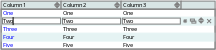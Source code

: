 <?xml version="1.0" encoding="UTF-8"?>
<dia:diagram xmlns:dia="http://www.lysator.liu.se/~alla/dia/">
  <dia:layer name="Hintergrund" visible="true" active="true">
    <dia:object type="Standard - Box" version="0" id="O0">
      <dia:attribute name="obj_pos">
        <dia:point val="1,1.4"/>
      </dia:attribute>
      <dia:attribute name="obj_bb">
        <dia:rectangle val="0.995,1.395;11.705,3.405"/>
      </dia:attribute>
      <dia:attribute name="elem_corner">
        <dia:point val="1,1.4"/>
      </dia:attribute>
      <dia:attribute name="elem_width">
        <dia:real val="10.7"/>
      </dia:attribute>
      <dia:attribute name="elem_height">
        <dia:real val="2.0"/>
      </dia:attribute>
      <dia:attribute name="border_width">
        <dia:real val="0.01"/>
      </dia:attribute>
      <dia:attribute name="border_color">
        <dia:color val="#7f7f7f"/>
      </dia:attribute>
      <dia:attribute name="show_background">
        <dia:boolean val="true"/>
      </dia:attribute>
    </dia:object>
    <dia:object type="Standard - Box" version="0" id="O1">
      <dia:attribute name="obj_pos">
        <dia:point val="1,1.8"/>
      </dia:attribute>
      <dia:attribute name="obj_bb">
        <dia:rectangle val="0.995,1.795;11.705,2.205"/>
      </dia:attribute>
      <dia:attribute name="elem_corner">
        <dia:point val="1,1.8"/>
      </dia:attribute>
      <dia:attribute name="elem_width">
        <dia:real val="10.7"/>
      </dia:attribute>
      <dia:attribute name="elem_height">
        <dia:real val="0.4"/>
      </dia:attribute>
      <dia:attribute name="border_width">
        <dia:real val="0.01"/>
      </dia:attribute>
      <dia:attribute name="border_color">
        <dia:color val="#e5f3f3"/>
      </dia:attribute>
      <dia:attribute name="inner_color">
        <dia:color val="#e5f3f3"/>
      </dia:attribute>
      <dia:attribute name="show_background">
        <dia:boolean val="true"/>
      </dia:attribute>
    </dia:object>
    <dia:object type="Standard - Text" version="1" id="O2">
      <dia:attribute name="obj_pos">
        <dia:point val="1.1,1.7"/>
      </dia:attribute>
      <dia:attribute name="obj_bb">
        <dia:rectangle val="1.1,1.397;1.607,1.772"/>
      </dia:attribute>
      <dia:attribute name="text">
        <dia:composite type="text">
          <dia:attribute name="string">
            <dia:string>#One#</dia:string>
          </dia:attribute>
          <dia:attribute name="font">
            <dia:font family="Segoe UI Light" style="32" name="Courier"/>
          </dia:attribute>
          <dia:attribute name="height">
            <dia:real val="0.353"/>
          </dia:attribute>
          <dia:attribute name="pos">
            <dia:point val="1.1,1.7"/>
          </dia:attribute>
          <dia:attribute name="color">
            <dia:color val="#0000ff"/>
          </dia:attribute>
          <dia:attribute name="alignment">
            <dia:enum val="0"/>
          </dia:attribute>
        </dia:composite>
      </dia:attribute>
      <dia:attribute name="valign">
        <dia:enum val="3"/>
      </dia:attribute>
    </dia:object>
    <dia:object type="Standard - Box" version="0" id="O3">
      <dia:attribute name="obj_pos">
        <dia:point val="1,1"/>
      </dia:attribute>
      <dia:attribute name="obj_bb">
        <dia:rectangle val="0.995,0.995;4.005,1.405"/>
      </dia:attribute>
      <dia:attribute name="elem_corner">
        <dia:point val="1,1"/>
      </dia:attribute>
      <dia:attribute name="elem_width">
        <dia:real val="3"/>
      </dia:attribute>
      <dia:attribute name="elem_height">
        <dia:real val="0.4"/>
      </dia:attribute>
      <dia:attribute name="border_width">
        <dia:real val="0.01"/>
      </dia:attribute>
      <dia:attribute name="border_color">
        <dia:color val="#7f7f7f"/>
      </dia:attribute>
      <dia:attribute name="inner_color">
        <dia:color val="#d8e5e5"/>
      </dia:attribute>
      <dia:attribute name="show_background">
        <dia:boolean val="true"/>
      </dia:attribute>
    </dia:object>
    <dia:object type="Standard - Box" version="0" id="O4">
      <dia:attribute name="obj_pos">
        <dia:point val="4,1"/>
      </dia:attribute>
      <dia:attribute name="obj_bb">
        <dia:rectangle val="3.995,0.995;7.005,1.405"/>
      </dia:attribute>
      <dia:attribute name="elem_corner">
        <dia:point val="4,1"/>
      </dia:attribute>
      <dia:attribute name="elem_width">
        <dia:real val="3"/>
      </dia:attribute>
      <dia:attribute name="elem_height">
        <dia:real val="0.4"/>
      </dia:attribute>
      <dia:attribute name="border_width">
        <dia:real val="0.01"/>
      </dia:attribute>
      <dia:attribute name="border_color">
        <dia:color val="#7f7f7f"/>
      </dia:attribute>
      <dia:attribute name="inner_color">
        <dia:color val="#d8e5e5"/>
      </dia:attribute>
      <dia:attribute name="show_background">
        <dia:boolean val="true"/>
      </dia:attribute>
    </dia:object>
    <dia:object type="Standard - Box" version="0" id="O5">
      <dia:attribute name="obj_pos">
        <dia:point val="7,1"/>
      </dia:attribute>
      <dia:attribute name="obj_bb">
        <dia:rectangle val="6.995,0.995;10.005,1.405"/>
      </dia:attribute>
      <dia:attribute name="elem_corner">
        <dia:point val="7,1"/>
      </dia:attribute>
      <dia:attribute name="elem_width">
        <dia:real val="3"/>
      </dia:attribute>
      <dia:attribute name="elem_height">
        <dia:real val="0.4"/>
      </dia:attribute>
      <dia:attribute name="border_width">
        <dia:real val="0.01"/>
      </dia:attribute>
      <dia:attribute name="border_color">
        <dia:color val="#7f7f7f"/>
      </dia:attribute>
      <dia:attribute name="inner_color">
        <dia:color val="#d8e5e5"/>
      </dia:attribute>
      <dia:attribute name="show_background">
        <dia:boolean val="true"/>
      </dia:attribute>
    </dia:object>
    <dia:object type="Standard - Text" version="1" id="O6">
      <dia:attribute name="obj_pos">
        <dia:point val="1.1,1.3"/>
      </dia:attribute>
      <dia:attribute name="obj_bb">
        <dia:rectangle val="1.1,0.998;2.245,1.373"/>
      </dia:attribute>
      <dia:attribute name="text">
        <dia:composite type="text">
          <dia:attribute name="string">
            <dia:string>#Column 1#</dia:string>
          </dia:attribute>
          <dia:attribute name="font">
            <dia:font family="Segoe UI Light" style="32" name="Courier"/>
          </dia:attribute>
          <dia:attribute name="height">
            <dia:real val="0.353"/>
          </dia:attribute>
          <dia:attribute name="pos">
            <dia:point val="1.1,1.3"/>
          </dia:attribute>
          <dia:attribute name="color">
            <dia:color val="#000000"/>
          </dia:attribute>
          <dia:attribute name="alignment">
            <dia:enum val="0"/>
          </dia:attribute>
        </dia:composite>
      </dia:attribute>
      <dia:attribute name="valign">
        <dia:enum val="3"/>
      </dia:attribute>
    </dia:object>
    <dia:object type="Standard - Text" version="1" id="O7">
      <dia:attribute name="obj_pos">
        <dia:point val="4.1,1.3"/>
      </dia:attribute>
      <dia:attribute name="obj_bb">
        <dia:rectangle val="4.1,0.998;5.245,1.373"/>
      </dia:attribute>
      <dia:attribute name="text">
        <dia:composite type="text">
          <dia:attribute name="string">
            <dia:string>#Column 2#</dia:string>
          </dia:attribute>
          <dia:attribute name="font">
            <dia:font family="Segoe UI Light" style="32" name="Courier"/>
          </dia:attribute>
          <dia:attribute name="height">
            <dia:real val="0.353"/>
          </dia:attribute>
          <dia:attribute name="pos">
            <dia:point val="4.1,1.3"/>
          </dia:attribute>
          <dia:attribute name="color">
            <dia:color val="#000000"/>
          </dia:attribute>
          <dia:attribute name="alignment">
            <dia:enum val="0"/>
          </dia:attribute>
        </dia:composite>
      </dia:attribute>
      <dia:attribute name="valign">
        <dia:enum val="3"/>
      </dia:attribute>
    </dia:object>
    <dia:object type="Standard - Text" version="1" id="O8">
      <dia:attribute name="obj_pos">
        <dia:point val="7.1,1.3"/>
      </dia:attribute>
      <dia:attribute name="obj_bb">
        <dia:rectangle val="7.1,0.998;8.245,1.373"/>
      </dia:attribute>
      <dia:attribute name="text">
        <dia:composite type="text">
          <dia:attribute name="string">
            <dia:string>#Column 3#</dia:string>
          </dia:attribute>
          <dia:attribute name="font">
            <dia:font family="Segoe UI Light" style="32" name="Courier"/>
          </dia:attribute>
          <dia:attribute name="height">
            <dia:real val="0.353"/>
          </dia:attribute>
          <dia:attribute name="pos">
            <dia:point val="7.1,1.3"/>
          </dia:attribute>
          <dia:attribute name="color">
            <dia:color val="#000000"/>
          </dia:attribute>
          <dia:attribute name="alignment">
            <dia:enum val="0"/>
          </dia:attribute>
        </dia:composite>
      </dia:attribute>
      <dia:attribute name="valign">
        <dia:enum val="3"/>
      </dia:attribute>
    </dia:object>
    <dia:object type="Standard - Polygon" version="0" id="O9">
      <dia:attribute name="obj_pos">
        <dia:point val="3.7,1.231"/>
      </dia:attribute>
      <dia:attribute name="obj_bb">
        <dia:rectangle val="3.688,1.226;3.912,1.338"/>
      </dia:attribute>
      <dia:attribute name="poly_points">
        <dia:point val="3.7,1.231"/>
        <dia:point val="3.8,1.331"/>
        <dia:point val="3.9,1.231"/>
      </dia:attribute>
      <dia:attribute name="line_color">
        <dia:color val="#7f7f7f"/>
      </dia:attribute>
      <dia:attribute name="line_width">
        <dia:real val="0.01"/>
      </dia:attribute>
      <dia:attribute name="inner_color">
        <dia:color val="#7f7f7f"/>
      </dia:attribute>
      <dia:attribute name="show_background">
        <dia:boolean val="true"/>
      </dia:attribute>
    </dia:object>
    <dia:object type="Standard - Polygon" version="0" id="O10">
      <dia:attribute name="obj_pos">
        <dia:point val="3.7,1.169"/>
      </dia:attribute>
      <dia:attribute name="obj_bb">
        <dia:rectangle val="3.688,1.062;3.912,1.174"/>
      </dia:attribute>
      <dia:attribute name="poly_points">
        <dia:point val="3.7,1.169"/>
        <dia:point val="3.8,1.069"/>
        <dia:point val="3.9,1.169"/>
      </dia:attribute>
      <dia:attribute name="line_color">
        <dia:color val="#7f7f7f"/>
      </dia:attribute>
      <dia:attribute name="line_width">
        <dia:real val="0.01"/>
      </dia:attribute>
      <dia:attribute name="inner_color">
        <dia:color val="#7f7f7f"/>
      </dia:attribute>
      <dia:attribute name="show_background">
        <dia:boolean val="true"/>
      </dia:attribute>
    </dia:object>
    <dia:object type="Standard - Polygon" version="0" id="O11">
      <dia:attribute name="obj_pos">
        <dia:point val="6.7,1.238"/>
      </dia:attribute>
      <dia:attribute name="obj_bb">
        <dia:rectangle val="6.688,1.232;6.912,1.345"/>
      </dia:attribute>
      <dia:attribute name="poly_points">
        <dia:point val="6.7,1.238"/>
        <dia:point val="6.8,1.337"/>
        <dia:point val="6.9,1.238"/>
      </dia:attribute>
      <dia:attribute name="line_color">
        <dia:color val="#7f7f7f"/>
      </dia:attribute>
      <dia:attribute name="line_width">
        <dia:real val="0.01"/>
      </dia:attribute>
      <dia:attribute name="inner_color">
        <dia:color val="#7f7f7f"/>
      </dia:attribute>
      <dia:attribute name="show_background">
        <dia:boolean val="true"/>
      </dia:attribute>
    </dia:object>
    <dia:object type="Standard - Polygon" version="0" id="O12">
      <dia:attribute name="obj_pos">
        <dia:point val="6.7,1.175"/>
      </dia:attribute>
      <dia:attribute name="obj_bb">
        <dia:rectangle val="6.688,1.068;6.912,1.18"/>
      </dia:attribute>
      <dia:attribute name="poly_points">
        <dia:point val="6.7,1.175"/>
        <dia:point val="6.8,1.075"/>
        <dia:point val="6.9,1.175"/>
      </dia:attribute>
      <dia:attribute name="line_color">
        <dia:color val="#7f7f7f"/>
      </dia:attribute>
      <dia:attribute name="line_width">
        <dia:real val="0.01"/>
      </dia:attribute>
      <dia:attribute name="inner_color">
        <dia:color val="#7f7f7f"/>
      </dia:attribute>
      <dia:attribute name="show_background">
        <dia:boolean val="true"/>
      </dia:attribute>
    </dia:object>
    <dia:object type="Standard - Polygon" version="0" id="O13">
      <dia:attribute name="obj_pos">
        <dia:point val="9.7,1.231"/>
      </dia:attribute>
      <dia:attribute name="obj_bb">
        <dia:rectangle val="9.688,1.226;9.912,1.338"/>
      </dia:attribute>
      <dia:attribute name="poly_points">
        <dia:point val="9.7,1.231"/>
        <dia:point val="9.8,1.331"/>
        <dia:point val="9.9,1.231"/>
      </dia:attribute>
      <dia:attribute name="line_color">
        <dia:color val="#7f7f7f"/>
      </dia:attribute>
      <dia:attribute name="line_width">
        <dia:real val="0.01"/>
      </dia:attribute>
      <dia:attribute name="inner_color">
        <dia:color val="#7f7f7f"/>
      </dia:attribute>
      <dia:attribute name="show_background">
        <dia:boolean val="true"/>
      </dia:attribute>
    </dia:object>
    <dia:object type="Standard - Polygon" version="0" id="O14">
      <dia:attribute name="obj_pos">
        <dia:point val="9.7,1.169"/>
      </dia:attribute>
      <dia:attribute name="obj_bb">
        <dia:rectangle val="9.688,1.062;9.912,1.174"/>
      </dia:attribute>
      <dia:attribute name="poly_points">
        <dia:point val="9.7,1.169"/>
        <dia:point val="9.8,1.069"/>
        <dia:point val="9.9,1.169"/>
      </dia:attribute>
      <dia:attribute name="line_color">
        <dia:color val="#7f7f7f"/>
      </dia:attribute>
      <dia:attribute name="line_width">
        <dia:real val="0.01"/>
      </dia:attribute>
      <dia:attribute name="inner_color">
        <dia:color val="#7f7f7f"/>
      </dia:attribute>
      <dia:attribute name="show_background">
        <dia:boolean val="true"/>
      </dia:attribute>
    </dia:object>
    <dia:object type="Standard - Box" version="0" id="O15">
      <dia:attribute name="obj_pos">
        <dia:point val="1,2.6"/>
      </dia:attribute>
      <dia:attribute name="obj_bb">
        <dia:rectangle val="0.995,2.595;11.705,3.005"/>
      </dia:attribute>
      <dia:attribute name="elem_corner">
        <dia:point val="1,2.6"/>
      </dia:attribute>
      <dia:attribute name="elem_width">
        <dia:real val="10.7"/>
      </dia:attribute>
      <dia:attribute name="elem_height">
        <dia:real val="0.4"/>
      </dia:attribute>
      <dia:attribute name="border_width">
        <dia:real val="0.01"/>
      </dia:attribute>
      <dia:attribute name="border_color">
        <dia:color val="#e5f3f3"/>
      </dia:attribute>
      <dia:attribute name="inner_color">
        <dia:color val="#e5f3f3"/>
      </dia:attribute>
      <dia:attribute name="show_background">
        <dia:boolean val="true"/>
      </dia:attribute>
    </dia:object>
    <dia:object type="Standard - Text" version="1" id="O16">
      <dia:attribute name="obj_pos">
        <dia:point val="1.1,2.5"/>
      </dia:attribute>
      <dia:attribute name="obj_bb">
        <dia:rectangle val="1.1,2.197;1.772,2.572"/>
      </dia:attribute>
      <dia:attribute name="text">
        <dia:composite type="text">
          <dia:attribute name="string">
            <dia:string>#Three#</dia:string>
          </dia:attribute>
          <dia:attribute name="font">
            <dia:font family="Segoe UI Light" style="32" name="Courier"/>
          </dia:attribute>
          <dia:attribute name="height">
            <dia:real val="0.353"/>
          </dia:attribute>
          <dia:attribute name="pos">
            <dia:point val="1.1,2.5"/>
          </dia:attribute>
          <dia:attribute name="color">
            <dia:color val="#0000ff"/>
          </dia:attribute>
          <dia:attribute name="alignment">
            <dia:enum val="0"/>
          </dia:attribute>
        </dia:composite>
      </dia:attribute>
      <dia:attribute name="valign">
        <dia:enum val="3"/>
      </dia:attribute>
    </dia:object>
    <dia:object type="Standard - Text" version="1" id="O17">
      <dia:attribute name="obj_pos">
        <dia:point val="1.1,2.9"/>
      </dia:attribute>
      <dia:attribute name="obj_bb">
        <dia:rectangle val="1.1,2.598;1.633,2.973"/>
      </dia:attribute>
      <dia:attribute name="text">
        <dia:composite type="text">
          <dia:attribute name="string">
            <dia:string>#Four#</dia:string>
          </dia:attribute>
          <dia:attribute name="font">
            <dia:font family="Segoe UI Light" style="32" name="Courier"/>
          </dia:attribute>
          <dia:attribute name="height">
            <dia:real val="0.353"/>
          </dia:attribute>
          <dia:attribute name="pos">
            <dia:point val="1.1,2.9"/>
          </dia:attribute>
          <dia:attribute name="color">
            <dia:color val="#0000ff"/>
          </dia:attribute>
          <dia:attribute name="alignment">
            <dia:enum val="0"/>
          </dia:attribute>
        </dia:composite>
      </dia:attribute>
      <dia:attribute name="valign">
        <dia:enum val="3"/>
      </dia:attribute>
    </dia:object>
    <dia:object type="Standard - Text" version="1" id="O18">
      <dia:attribute name="obj_pos">
        <dia:point val="1.1,3.3"/>
      </dia:attribute>
      <dia:attribute name="obj_bb">
        <dia:rectangle val="1.1,2.998;1.56,3.373"/>
      </dia:attribute>
      <dia:attribute name="text">
        <dia:composite type="text">
          <dia:attribute name="string">
            <dia:string>#Five#</dia:string>
          </dia:attribute>
          <dia:attribute name="font">
            <dia:font family="Segoe UI Light" style="32" name="Courier"/>
          </dia:attribute>
          <dia:attribute name="height">
            <dia:real val="0.353"/>
          </dia:attribute>
          <dia:attribute name="pos">
            <dia:point val="1.1,3.3"/>
          </dia:attribute>
          <dia:attribute name="color">
            <dia:color val="#0000ff"/>
          </dia:attribute>
          <dia:attribute name="alignment">
            <dia:enum val="0"/>
          </dia:attribute>
        </dia:composite>
      </dia:attribute>
      <dia:attribute name="valign">
        <dia:enum val="3"/>
      </dia:attribute>
    </dia:object>
    <dia:object type="Standard - Box" version="0" id="O19">
      <dia:attribute name="obj_pos">
        <dia:point val="1,1.4"/>
      </dia:attribute>
      <dia:attribute name="obj_bb">
        <dia:rectangle val="0.995,1.395;11.705,3.405"/>
      </dia:attribute>
      <dia:attribute name="elem_corner">
        <dia:point val="1,1.4"/>
      </dia:attribute>
      <dia:attribute name="elem_width">
        <dia:real val="10.7"/>
      </dia:attribute>
      <dia:attribute name="elem_height">
        <dia:real val="2.0"/>
      </dia:attribute>
      <dia:attribute name="border_width">
        <dia:real val="0.01"/>
      </dia:attribute>
      <dia:attribute name="border_color">
        <dia:color val="#7f7f7f"/>
      </dia:attribute>
      <dia:attribute name="show_background">
        <dia:boolean val="false"/>
      </dia:attribute>
    </dia:object>
    <dia:object type="Standard - Text" version="1" id="O20">
      <dia:attribute name="obj_pos">
        <dia:point val="4.1,1.7"/>
      </dia:attribute>
      <dia:attribute name="obj_bb">
        <dia:rectangle val="4.1,1.397;4.607,1.772"/>
      </dia:attribute>
      <dia:attribute name="text">
        <dia:composite type="text">
          <dia:attribute name="string">
            <dia:string>#One#</dia:string>
          </dia:attribute>
          <dia:attribute name="font">
            <dia:font family="Segoe UI Light" style="32" name="Courier"/>
          </dia:attribute>
          <dia:attribute name="height">
            <dia:real val="0.353"/>
          </dia:attribute>
          <dia:attribute name="pos">
            <dia:point val="4.1,1.7"/>
          </dia:attribute>
          <dia:attribute name="color">
            <dia:color val="#000000"/>
          </dia:attribute>
          <dia:attribute name="alignment">
            <dia:enum val="0"/>
          </dia:attribute>
        </dia:composite>
      </dia:attribute>
      <dia:attribute name="valign">
        <dia:enum val="3"/>
      </dia:attribute>
    </dia:object>
    <dia:object type="Standard - Text" version="1" id="O21">
      <dia:attribute name="obj_pos">
        <dia:point val="4.1,2.5"/>
      </dia:attribute>
      <dia:attribute name="obj_bb">
        <dia:rectangle val="4.1,2.197;4.772,2.572"/>
      </dia:attribute>
      <dia:attribute name="text">
        <dia:composite type="text">
          <dia:attribute name="string">
            <dia:string>#Three#</dia:string>
          </dia:attribute>
          <dia:attribute name="font">
            <dia:font family="Segoe UI Light" style="32" name="Courier"/>
          </dia:attribute>
          <dia:attribute name="height">
            <dia:real val="0.353"/>
          </dia:attribute>
          <dia:attribute name="pos">
            <dia:point val="4.1,2.5"/>
          </dia:attribute>
          <dia:attribute name="color">
            <dia:color val="#000000"/>
          </dia:attribute>
          <dia:attribute name="alignment">
            <dia:enum val="0"/>
          </dia:attribute>
        </dia:composite>
      </dia:attribute>
      <dia:attribute name="valign">
        <dia:enum val="3"/>
      </dia:attribute>
    </dia:object>
    <dia:object type="Standard - Text" version="1" id="O22">
      <dia:attribute name="obj_pos">
        <dia:point val="4.1,2.9"/>
      </dia:attribute>
      <dia:attribute name="obj_bb">
        <dia:rectangle val="4.1,2.598;4.633,2.973"/>
      </dia:attribute>
      <dia:attribute name="text">
        <dia:composite type="text">
          <dia:attribute name="string">
            <dia:string>#Four#</dia:string>
          </dia:attribute>
          <dia:attribute name="font">
            <dia:font family="Segoe UI Light" style="32" name="Courier"/>
          </dia:attribute>
          <dia:attribute name="height">
            <dia:real val="0.353"/>
          </dia:attribute>
          <dia:attribute name="pos">
            <dia:point val="4.1,2.9"/>
          </dia:attribute>
          <dia:attribute name="color">
            <dia:color val="#000000"/>
          </dia:attribute>
          <dia:attribute name="alignment">
            <dia:enum val="0"/>
          </dia:attribute>
        </dia:composite>
      </dia:attribute>
      <dia:attribute name="valign">
        <dia:enum val="3"/>
      </dia:attribute>
    </dia:object>
    <dia:object type="Standard - Text" version="1" id="O23">
      <dia:attribute name="obj_pos">
        <dia:point val="4.1,3.3"/>
      </dia:attribute>
      <dia:attribute name="obj_bb">
        <dia:rectangle val="4.1,2.998;4.56,3.373"/>
      </dia:attribute>
      <dia:attribute name="text">
        <dia:composite type="text">
          <dia:attribute name="string">
            <dia:string>#Five#</dia:string>
          </dia:attribute>
          <dia:attribute name="font">
            <dia:font family="Segoe UI Light" style="32" name="Courier"/>
          </dia:attribute>
          <dia:attribute name="height">
            <dia:real val="0.353"/>
          </dia:attribute>
          <dia:attribute name="pos">
            <dia:point val="4.1,3.3"/>
          </dia:attribute>
          <dia:attribute name="color">
            <dia:color val="#000000"/>
          </dia:attribute>
          <dia:attribute name="alignment">
            <dia:enum val="0"/>
          </dia:attribute>
        </dia:composite>
      </dia:attribute>
      <dia:attribute name="valign">
        <dia:enum val="3"/>
      </dia:attribute>
    </dia:object>
    <dia:object type="Standard - Text" version="1" id="O24">
      <dia:attribute name="obj_pos">
        <dia:point val="7.1,2.5"/>
      </dia:attribute>
      <dia:attribute name="obj_bb">
        <dia:rectangle val="7.1,2.197;7.772,2.572"/>
      </dia:attribute>
      <dia:attribute name="text">
        <dia:composite type="text">
          <dia:attribute name="string">
            <dia:string>#Three#</dia:string>
          </dia:attribute>
          <dia:attribute name="font">
            <dia:font family="Segoe UI Light" style="32" name="Courier"/>
          </dia:attribute>
          <dia:attribute name="height">
            <dia:real val="0.353"/>
          </dia:attribute>
          <dia:attribute name="pos">
            <dia:point val="7.1,2.5"/>
          </dia:attribute>
          <dia:attribute name="color">
            <dia:color val="#000000"/>
          </dia:attribute>
          <dia:attribute name="alignment">
            <dia:enum val="0"/>
          </dia:attribute>
        </dia:composite>
      </dia:attribute>
      <dia:attribute name="valign">
        <dia:enum val="3"/>
      </dia:attribute>
    </dia:object>
    <dia:object type="Standard - Text" version="1" id="O25">
      <dia:attribute name="obj_pos">
        <dia:point val="7.1,2.9"/>
      </dia:attribute>
      <dia:attribute name="obj_bb">
        <dia:rectangle val="7.1,2.598;7.633,2.973"/>
      </dia:attribute>
      <dia:attribute name="text">
        <dia:composite type="text">
          <dia:attribute name="string">
            <dia:string>#Four#</dia:string>
          </dia:attribute>
          <dia:attribute name="font">
            <dia:font family="Segoe UI Light" style="32" name="Courier"/>
          </dia:attribute>
          <dia:attribute name="height">
            <dia:real val="0.353"/>
          </dia:attribute>
          <dia:attribute name="pos">
            <dia:point val="7.1,2.9"/>
          </dia:attribute>
          <dia:attribute name="color">
            <dia:color val="#000000"/>
          </dia:attribute>
          <dia:attribute name="alignment">
            <dia:enum val="0"/>
          </dia:attribute>
        </dia:composite>
      </dia:attribute>
      <dia:attribute name="valign">
        <dia:enum val="3"/>
      </dia:attribute>
    </dia:object>
    <dia:object type="Standard - Text" version="1" id="O26">
      <dia:attribute name="obj_pos">
        <dia:point val="7.1,3.3"/>
      </dia:attribute>
      <dia:attribute name="obj_bb">
        <dia:rectangle val="7.1,2.998;7.56,3.373"/>
      </dia:attribute>
      <dia:attribute name="text">
        <dia:composite type="text">
          <dia:attribute name="string">
            <dia:string>#Five#</dia:string>
          </dia:attribute>
          <dia:attribute name="font">
            <dia:font family="Segoe UI Light" style="32" name="Courier"/>
          </dia:attribute>
          <dia:attribute name="height">
            <dia:real val="0.353"/>
          </dia:attribute>
          <dia:attribute name="pos">
            <dia:point val="7.1,3.3"/>
          </dia:attribute>
          <dia:attribute name="color">
            <dia:color val="#000000"/>
          </dia:attribute>
          <dia:attribute name="alignment">
            <dia:enum val="0"/>
          </dia:attribute>
        </dia:composite>
      </dia:attribute>
      <dia:attribute name="valign">
        <dia:enum val="3"/>
      </dia:attribute>
    </dia:object>
    <dia:object type="Standard - Box" version="0" id="O27">
      <dia:attribute name="obj_pos">
        <dia:point val="7.061,1.85"/>
      </dia:attribute>
      <dia:attribute name="obj_bb">
        <dia:rectangle val="7.056,1.845;9.966,2.155"/>
      </dia:attribute>
      <dia:attribute name="elem_corner">
        <dia:point val="7.061,1.85"/>
      </dia:attribute>
      <dia:attribute name="elem_width">
        <dia:real val="2.9"/>
      </dia:attribute>
      <dia:attribute name="elem_height">
        <dia:real val="0.3"/>
      </dia:attribute>
      <dia:attribute name="border_width">
        <dia:real val="0.01"/>
      </dia:attribute>
      <dia:attribute name="border_color">
        <dia:color val="#7f7f7f"/>
      </dia:attribute>
      <dia:attribute name="show_background">
        <dia:boolean val="true"/>
      </dia:attribute>
    </dia:object>
    <dia:object type="Standard - Text" version="1" id="O28">
      <dia:attribute name="obj_pos">
        <dia:point val="7.1,1.7"/>
      </dia:attribute>
      <dia:attribute name="obj_bb">
        <dia:rectangle val="7.1,1.397;7.607,1.772"/>
      </dia:attribute>
      <dia:attribute name="text">
        <dia:composite type="text">
          <dia:attribute name="string">
            <dia:string>#One#</dia:string>
          </dia:attribute>
          <dia:attribute name="font">
            <dia:font family="Segoe UI Light" style="32" name="Courier"/>
          </dia:attribute>
          <dia:attribute name="height">
            <dia:real val="0.353"/>
          </dia:attribute>
          <dia:attribute name="pos">
            <dia:point val="7.1,1.7"/>
          </dia:attribute>
          <dia:attribute name="color">
            <dia:color val="#000000"/>
          </dia:attribute>
          <dia:attribute name="alignment">
            <dia:enum val="0"/>
          </dia:attribute>
        </dia:composite>
      </dia:attribute>
      <dia:attribute name="valign">
        <dia:enum val="3"/>
      </dia:attribute>
    </dia:object>
    <dia:object type="Standard - Text" version="1" id="O29">
      <dia:attribute name="obj_pos">
        <dia:point val="7.1,2.1"/>
      </dia:attribute>
      <dia:attribute name="obj_bb">
        <dia:rectangle val="7.1,1.798;7.593,2.172"/>
      </dia:attribute>
      <dia:attribute name="text">
        <dia:composite type="text">
          <dia:attribute name="string">
            <dia:string>#Two#</dia:string>
          </dia:attribute>
          <dia:attribute name="font">
            <dia:font family="Segoe UI Light" style="32" name="Courier"/>
          </dia:attribute>
          <dia:attribute name="height">
            <dia:real val="0.353"/>
          </dia:attribute>
          <dia:attribute name="pos">
            <dia:point val="7.1,2.1"/>
          </dia:attribute>
          <dia:attribute name="color">
            <dia:color val="#000000"/>
          </dia:attribute>
          <dia:attribute name="alignment">
            <dia:enum val="0"/>
          </dia:attribute>
        </dia:composite>
      </dia:attribute>
      <dia:attribute name="valign">
        <dia:enum val="3"/>
      </dia:attribute>
    </dia:object>
    <dia:object type="Standard - Box" version="0" id="O30">
      <dia:attribute name="obj_pos">
        <dia:point val="4.072,1.85"/>
      </dia:attribute>
      <dia:attribute name="obj_bb">
        <dia:rectangle val="4.067,1.845;6.977,2.155"/>
      </dia:attribute>
      <dia:attribute name="elem_corner">
        <dia:point val="4.072,1.85"/>
      </dia:attribute>
      <dia:attribute name="elem_width">
        <dia:real val="2.9"/>
      </dia:attribute>
      <dia:attribute name="elem_height">
        <dia:real val="0.3"/>
      </dia:attribute>
      <dia:attribute name="border_width">
        <dia:real val="0.01"/>
      </dia:attribute>
      <dia:attribute name="border_color">
        <dia:color val="#7f7f7f"/>
      </dia:attribute>
      <dia:attribute name="show_background">
        <dia:boolean val="true"/>
      </dia:attribute>
    </dia:object>
    <dia:object type="Standard - Box" version="0" id="O31">
      <dia:attribute name="obj_pos">
        <dia:point val="1.073,1.841"/>
      </dia:attribute>
      <dia:attribute name="obj_bb">
        <dia:rectangle val="1.068,1.836;3.978,2.146"/>
      </dia:attribute>
      <dia:attribute name="elem_corner">
        <dia:point val="1.073,1.841"/>
      </dia:attribute>
      <dia:attribute name="elem_width">
        <dia:real val="2.9"/>
      </dia:attribute>
      <dia:attribute name="elem_height">
        <dia:real val="0.3"/>
      </dia:attribute>
      <dia:attribute name="border_width">
        <dia:real val="0.01"/>
      </dia:attribute>
      <dia:attribute name="border_color">
        <dia:color val="#7f7f7f"/>
      </dia:attribute>
      <dia:attribute name="show_background">
        <dia:boolean val="true"/>
      </dia:attribute>
    </dia:object>
    <dia:object type="Standard - Text" version="1" id="O32">
      <dia:attribute name="obj_pos">
        <dia:point val="4.1,2.1"/>
      </dia:attribute>
      <dia:attribute name="obj_bb">
        <dia:rectangle val="4.1,1.798;4.593,2.172"/>
      </dia:attribute>
      <dia:attribute name="text">
        <dia:composite type="text">
          <dia:attribute name="string">
            <dia:string>#Two#</dia:string>
          </dia:attribute>
          <dia:attribute name="font">
            <dia:font family="Segoe UI Light" style="32" name="Courier"/>
          </dia:attribute>
          <dia:attribute name="height">
            <dia:real val="0.353"/>
          </dia:attribute>
          <dia:attribute name="pos">
            <dia:point val="4.1,2.1"/>
          </dia:attribute>
          <dia:attribute name="color">
            <dia:color val="#000000"/>
          </dia:attribute>
          <dia:attribute name="alignment">
            <dia:enum val="0"/>
          </dia:attribute>
        </dia:composite>
      </dia:attribute>
      <dia:attribute name="valign">
        <dia:enum val="3"/>
      </dia:attribute>
    </dia:object>
    <dia:object type="Standard - Text" version="1" id="O33">
      <dia:attribute name="obj_pos">
        <dia:point val="1.1,2.1"/>
      </dia:attribute>
      <dia:attribute name="obj_bb">
        <dia:rectangle val="1.1,1.798;1.593,2.172"/>
      </dia:attribute>
      <dia:attribute name="text">
        <dia:composite type="text">
          <dia:attribute name="string">
            <dia:string>#Two#</dia:string>
          </dia:attribute>
          <dia:attribute name="font">
            <dia:font family="Segoe UI Light" style="32" name="Courier"/>
          </dia:attribute>
          <dia:attribute name="height">
            <dia:real val="0.353"/>
          </dia:attribute>
          <dia:attribute name="pos">
            <dia:point val="1.1,2.1"/>
          </dia:attribute>
          <dia:attribute name="color">
            <dia:color val="#000000"/>
          </dia:attribute>
          <dia:attribute name="alignment">
            <dia:enum val="0"/>
          </dia:attribute>
        </dia:composite>
      </dia:attribute>
      <dia:attribute name="valign">
        <dia:enum val="3"/>
      </dia:attribute>
    </dia:object>
    <dia:object type="Standard - Line" version="0" id="O34">
      <dia:attribute name="obj_pos">
        <dia:point val="1.6,1.8"/>
      </dia:attribute>
      <dia:attribute name="obj_bb">
        <dia:rectangle val="1.59,1.79;1.61,2.21"/>
      </dia:attribute>
      <dia:attribute name="conn_endpoints">
        <dia:point val="1.6,1.8"/>
        <dia:point val="1.6,2.2"/>
      </dia:attribute>
      <dia:attribute name="numcp">
        <dia:int val="1"/>
      </dia:attribute>
      <dia:attribute name="line_width">
        <dia:real val="0.02"/>
      </dia:attribute>
    </dia:object>
    <dia:object type="Standard - Box" version="0" id="O35">
      <dia:attribute name="obj_pos">
        <dia:point val="10,1"/>
      </dia:attribute>
      <dia:attribute name="obj_bb">
        <dia:rectangle val="9.995,0.995;11.705,1.405"/>
      </dia:attribute>
      <dia:attribute name="elem_corner">
        <dia:point val="10,1"/>
      </dia:attribute>
      <dia:attribute name="elem_width">
        <dia:real val="1.7"/>
      </dia:attribute>
      <dia:attribute name="elem_height">
        <dia:real val="0.4"/>
      </dia:attribute>
      <dia:attribute name="border_width">
        <dia:real val="0.01"/>
      </dia:attribute>
      <dia:attribute name="border_color">
        <dia:color val="#7f7f7f"/>
      </dia:attribute>
      <dia:attribute name="inner_color">
        <dia:color val="#d8e5e5"/>
      </dia:attribute>
      <dia:attribute name="show_background">
        <dia:boolean val="true"/>
      </dia:attribute>
    </dia:object>
    <dia:group>
      <dia:object type="Standard - Line" version="0" id="O36">
        <dia:attribute name="obj_pos">
          <dia:point val="10.136,1.928"/>
        </dia:attribute>
        <dia:attribute name="obj_bb">
          <dia:rectangle val="10.122,1.914;10.288,2.08"/>
        </dia:attribute>
        <dia:attribute name="conn_endpoints">
          <dia:point val="10.136,1.928"/>
          <dia:point val="10.274,2.066"/>
        </dia:attribute>
        <dia:attribute name="numcp">
          <dia:int val="1"/>
        </dia:attribute>
        <dia:attribute name="line_color">
          <dia:color val="#7f7f7f"/>
        </dia:attribute>
        <dia:attribute name="line_width">
          <dia:real val="0.02"/>
        </dia:attribute>
      </dia:object>
      <dia:object type="Standard - Line" version="0" id="O37">
        <dia:attribute name="obj_pos">
          <dia:point val="10.13,2.066"/>
        </dia:attribute>
        <dia:attribute name="obj_bb">
          <dia:rectangle val="10.116,1.908;10.294,2.08"/>
        </dia:attribute>
        <dia:attribute name="conn_endpoints">
          <dia:point val="10.13,2.066"/>
          <dia:point val="10.28,1.922"/>
        </dia:attribute>
        <dia:attribute name="numcp">
          <dia:int val="1"/>
        </dia:attribute>
        <dia:attribute name="line_color">
          <dia:color val="#7f7f7f"/>
        </dia:attribute>
        <dia:attribute name="line_width">
          <dia:real val="0.02"/>
        </dia:attribute>
      </dia:object>
      <dia:object type="Standard - Line" version="0" id="O38">
        <dia:attribute name="obj_pos">
          <dia:point val="10.1,2"/>
        </dia:attribute>
        <dia:attribute name="obj_bb">
          <dia:rectangle val="10.09,1.99;10.31,2.01"/>
        </dia:attribute>
        <dia:attribute name="conn_endpoints">
          <dia:point val="10.1,2"/>
          <dia:point val="10.3,2"/>
        </dia:attribute>
        <dia:attribute name="numcp">
          <dia:int val="1"/>
        </dia:attribute>
        <dia:attribute name="line_color">
          <dia:color val="#7f7f7f"/>
        </dia:attribute>
        <dia:attribute name="line_width">
          <dia:real val="0.02"/>
        </dia:attribute>
      </dia:object>
      <dia:object type="Standard - Line" version="0" id="O39">
        <dia:attribute name="obj_pos">
          <dia:point val="10.2,1.9"/>
        </dia:attribute>
        <dia:attribute name="obj_bb">
          <dia:rectangle val="10.19,1.89;10.21,2.11"/>
        </dia:attribute>
        <dia:attribute name="conn_endpoints">
          <dia:point val="10.2,1.9"/>
          <dia:point val="10.2,2.1"/>
        </dia:attribute>
        <dia:attribute name="numcp">
          <dia:int val="1"/>
        </dia:attribute>
        <dia:attribute name="line_color">
          <dia:color val="#7f7f7f"/>
        </dia:attribute>
        <dia:attribute name="line_width">
          <dia:real val="0.02"/>
        </dia:attribute>
      </dia:object>
    </dia:group>
    <dia:group>
      <dia:object type="Standard - Box" version="0" id="O40">
        <dia:attribute name="obj_pos">
          <dia:point val="10.465,1.9"/>
        </dia:attribute>
        <dia:attribute name="obj_bb">
          <dia:rectangle val="10.455,1.89;10.675,2.01"/>
        </dia:attribute>
        <dia:attribute name="elem_corner">
          <dia:point val="10.465,1.9"/>
        </dia:attribute>
        <dia:attribute name="elem_width">
          <dia:real val="0.2"/>
        </dia:attribute>
        <dia:attribute name="elem_height">
          <dia:real val="0.1"/>
        </dia:attribute>
        <dia:attribute name="border_width">
          <dia:real val="0.02"/>
        </dia:attribute>
        <dia:attribute name="border_color">
          <dia:color val="#7f7f7f"/>
        </dia:attribute>
        <dia:attribute name="show_background">
          <dia:boolean val="false"/>
        </dia:attribute>
      </dia:object>
      <dia:object type="Standard - Box" version="0" id="O41">
        <dia:attribute name="obj_pos">
          <dia:point val="10.539,2"/>
        </dia:attribute>
        <dia:attribute name="obj_bb">
          <dia:rectangle val="10.529,1.99;10.749,2.11"/>
        </dia:attribute>
        <dia:attribute name="elem_corner">
          <dia:point val="10.539,2"/>
        </dia:attribute>
        <dia:attribute name="elem_width">
          <dia:real val="0.2"/>
        </dia:attribute>
        <dia:attribute name="elem_height">
          <dia:real val="0.1"/>
        </dia:attribute>
        <dia:attribute name="border_width">
          <dia:real val="0.02"/>
        </dia:attribute>
        <dia:attribute name="border_color">
          <dia:color val="#7f7f7f"/>
        </dia:attribute>
        <dia:attribute name="show_background">
          <dia:boolean val="false"/>
        </dia:attribute>
      </dia:object>
    </dia:group>
    <dia:group>
      <dia:object type="Standard - Polygon" version="0" id="O42">
        <dia:attribute name="obj_pos">
          <dia:point val="10.9,2"/>
        </dia:attribute>
        <dia:attribute name="obj_bb">
          <dia:rectangle val="10.888,1.995;11.112,2.107"/>
        </dia:attribute>
        <dia:attribute name="poly_points">
          <dia:point val="10.9,2"/>
          <dia:point val="11,2.1"/>
          <dia:point val="11.1,2"/>
        </dia:attribute>
        <dia:attribute name="line_color">
          <dia:color val="#7f7f7f"/>
        </dia:attribute>
        <dia:attribute name="line_width">
          <dia:real val="0.01"/>
        </dia:attribute>
        <dia:attribute name="inner_color">
          <dia:color val="#7f7f7f"/>
        </dia:attribute>
        <dia:attribute name="show_background">
          <dia:boolean val="true"/>
        </dia:attribute>
      </dia:object>
      <dia:object type="Standard - Polygon" version="0" id="O43">
        <dia:attribute name="obj_pos">
          <dia:point val="10.9,1.938"/>
        </dia:attribute>
        <dia:attribute name="obj_bb">
          <dia:rectangle val="10.888,1.83;11.112,1.942"/>
        </dia:attribute>
        <dia:attribute name="poly_points">
          <dia:point val="10.9,1.938"/>
          <dia:point val="11,1.837"/>
          <dia:point val="11.1,1.938"/>
        </dia:attribute>
        <dia:attribute name="line_color">
          <dia:color val="#7f7f7f"/>
        </dia:attribute>
        <dia:attribute name="line_width">
          <dia:real val="0.01"/>
        </dia:attribute>
        <dia:attribute name="inner_color">
          <dia:color val="#7f7f7f"/>
        </dia:attribute>
        <dia:attribute name="show_background">
          <dia:boolean val="true"/>
        </dia:attribute>
      </dia:object>
    </dia:group>
    <dia:group>
      <dia:object type="Standard - Line" version="0" id="O44">
        <dia:attribute name="obj_pos">
          <dia:point val="11.5,1.9"/>
        </dia:attribute>
        <dia:attribute name="obj_bb">
          <dia:rectangle val="11.286,1.886;11.514,2.114"/>
        </dia:attribute>
        <dia:attribute name="conn_endpoints">
          <dia:point val="11.5,1.9"/>
          <dia:point val="11.3,2.1"/>
        </dia:attribute>
        <dia:attribute name="numcp">
          <dia:int val="1"/>
        </dia:attribute>
        <dia:attribute name="line_color">
          <dia:color val="#7f7f7f"/>
        </dia:attribute>
        <dia:attribute name="line_width">
          <dia:real val="0.02"/>
        </dia:attribute>
      </dia:object>
      <dia:object type="Standard - Line" version="0" id="O45">
        <dia:attribute name="obj_pos">
          <dia:point val="11.3,1.9"/>
        </dia:attribute>
        <dia:attribute name="obj_bb">
          <dia:rectangle val="11.286,1.886;11.514,2.114"/>
        </dia:attribute>
        <dia:attribute name="conn_endpoints">
          <dia:point val="11.3,1.9"/>
          <dia:point val="11.5,2.1"/>
        </dia:attribute>
        <dia:attribute name="numcp">
          <dia:int val="1"/>
        </dia:attribute>
        <dia:attribute name="line_color">
          <dia:color val="#7f7f7f"/>
        </dia:attribute>
        <dia:attribute name="line_width">
          <dia:real val="0.02"/>
        </dia:attribute>
      </dia:object>
    </dia:group>
  </dia:layer>
</dia:diagram>
